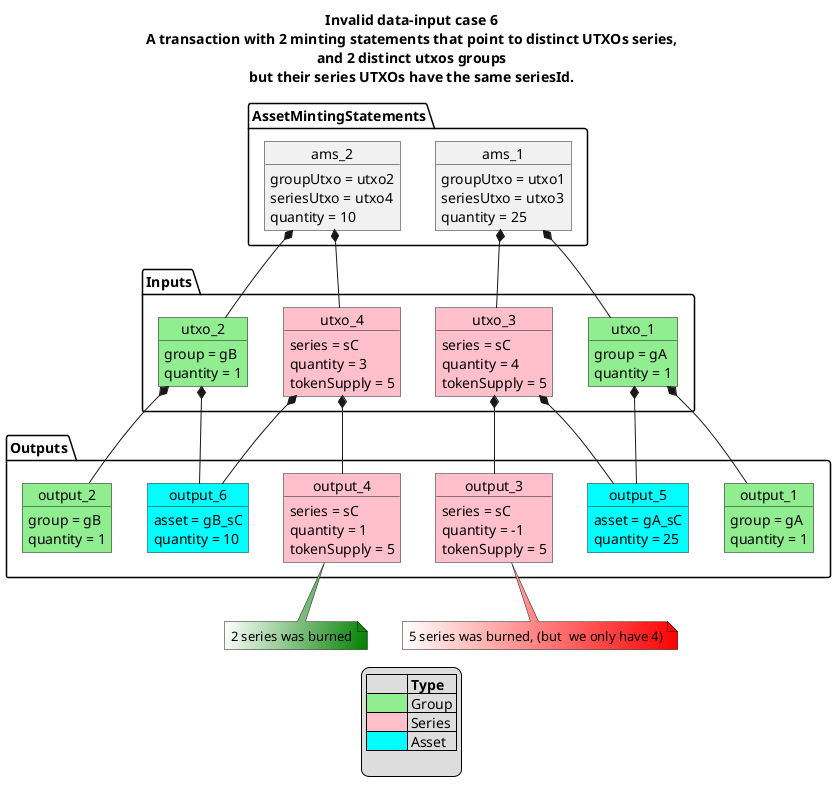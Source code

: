 @startuml

title
    Invalid data-input case 6
    A transaction with 2 minting statements that point to distinct UTXOs series,
    and 2 distinct utxos groups
    but their series UTXOs have the same seriesId.
end title

'Asset minting statements
package AssetMintingStatements {
    object ams_1
        ams_1 : groupUtxo = utxo1
        ams_1 : seriesUtxo = utxo3
        ams_1 : quantity = 25

    object ams_2
        ams_2 : groupUtxo = utxo2
        ams_2 : seriesUtxo = utxo4
        ams_2 : quantity = 10
}

package Inputs {
    object utxo_1 #lightgreen
        utxo_1 : group = gA
        utxo_1 : quantity = 1

    object utxo_2 #lightgreen
        utxo_2 : group = gB
        utxo_2 : quantity = 1

    object utxo_3 #pink
        utxo_3 : series = sC
        utxo_3 : quantity = 4
        utxo_3 : tokenSupply = 5

    object utxo_4 #pink
        utxo_4 : series = sC
        utxo_4 : quantity = 3
        utxo_4 : tokenSupply = 5
}

package Outputs {

    object output_1 #lightgreen
        output_1 : group = gA
        output_1 : quantity = 1

    object output_2 #lightgreen
        output_2 : group = gB
        output_2 : quantity = 1

    object output_3 #pink
        output_3 : series = sC
        output_3 : quantity = -1
        output_3 : tokenSupply = 5


    object output_4 #pink
        output_4 : series = sC
        output_4 : quantity = 1
        output_4 : tokenSupply = 5

    object output_5 #cyan
        output_5 : asset = gA_sC
        output_5 : quantity = 25

    object output_6 #cyan
        output_6 : asset = gB_sC
        output_6 : quantity = 10

}

'relationships

ams_1 *-- utxo_1
ams_1 *-- utxo_3

ams_2 *-- utxo_2
ams_2 *-- utxo_4


utxo_1 *-- output_1
utxo_2 *-- output_2

utxo_3 *-- output_3
utxo_4 *-- output_4

utxo_3 *-- output_5
utxo_1 *-- output_5

utxo_4 *-- output_6
utxo_2 *-- output_6

note bottom of output_4 #white/Green: 2 series was burned
note bottom of output_3 #white/Red: 5 series was burned, (but  we only have 4)

legend
 |= |= Type |
 |<#lightgreen>     | Group |
 |<#pink>           | Series |
 |<#cyan>           | Asset  |

 endlegend

@enduml